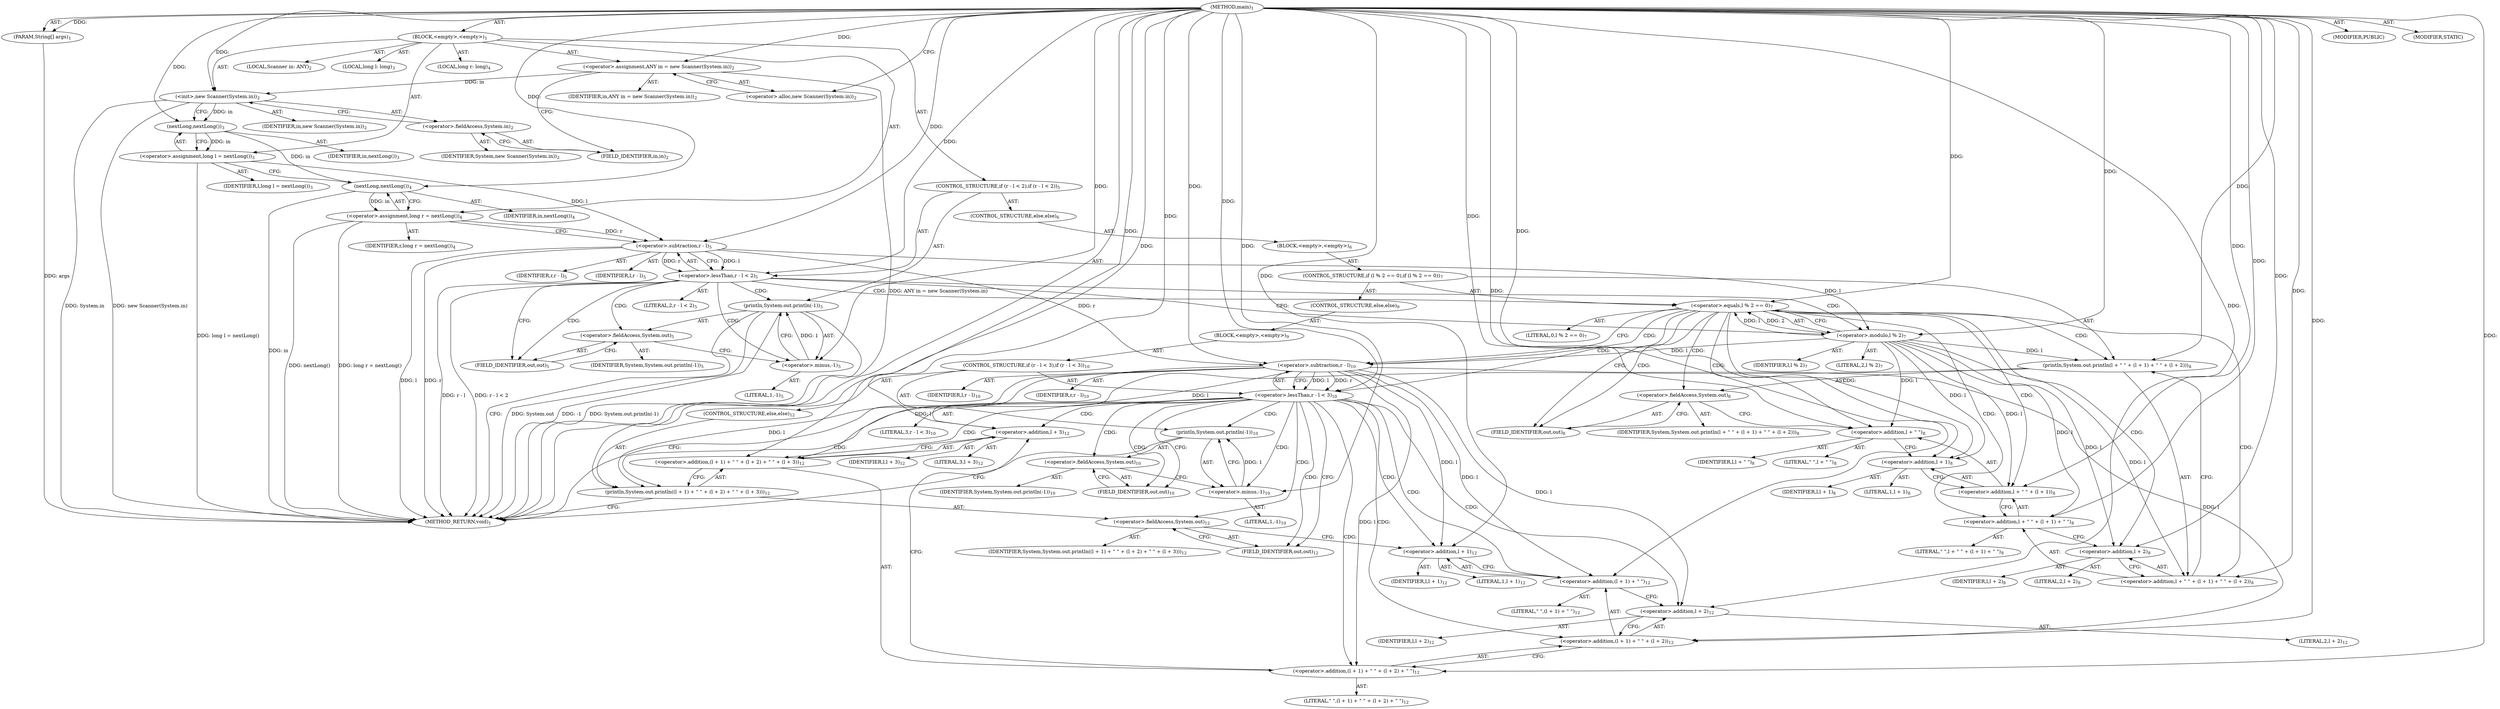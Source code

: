 digraph "main" {  
"19" [label = <(METHOD,main)<SUB>1</SUB>> ]
"20" [label = <(PARAM,String[] args)<SUB>1</SUB>> ]
"21" [label = <(BLOCK,&lt;empty&gt;,&lt;empty&gt;)<SUB>1</SUB>> ]
"4" [label = <(LOCAL,Scanner in: ANY)<SUB>2</SUB>> ]
"22" [label = <(&lt;operator&gt;.assignment,ANY in = new Scanner(System.in))<SUB>2</SUB>> ]
"23" [label = <(IDENTIFIER,in,ANY in = new Scanner(System.in))<SUB>2</SUB>> ]
"24" [label = <(&lt;operator&gt;.alloc,new Scanner(System.in))<SUB>2</SUB>> ]
"25" [label = <(&lt;init&gt;,new Scanner(System.in))<SUB>2</SUB>> ]
"3" [label = <(IDENTIFIER,in,new Scanner(System.in))<SUB>2</SUB>> ]
"26" [label = <(&lt;operator&gt;.fieldAccess,System.in)<SUB>2</SUB>> ]
"27" [label = <(IDENTIFIER,System,new Scanner(System.in))<SUB>2</SUB>> ]
"28" [label = <(FIELD_IDENTIFIER,in,in)<SUB>2</SUB>> ]
"29" [label = <(LOCAL,long l: long)<SUB>3</SUB>> ]
"30" [label = <(&lt;operator&gt;.assignment,long l = nextLong())<SUB>3</SUB>> ]
"31" [label = <(IDENTIFIER,l,long l = nextLong())<SUB>3</SUB>> ]
"32" [label = <(nextLong,nextLong())<SUB>3</SUB>> ]
"33" [label = <(IDENTIFIER,in,nextLong())<SUB>3</SUB>> ]
"34" [label = <(LOCAL,long r: long)<SUB>4</SUB>> ]
"35" [label = <(&lt;operator&gt;.assignment,long r = nextLong())<SUB>4</SUB>> ]
"36" [label = <(IDENTIFIER,r,long r = nextLong())<SUB>4</SUB>> ]
"37" [label = <(nextLong,nextLong())<SUB>4</SUB>> ]
"38" [label = <(IDENTIFIER,in,nextLong())<SUB>4</SUB>> ]
"39" [label = <(CONTROL_STRUCTURE,if (r - l &lt; 2),if (r - l &lt; 2))<SUB>5</SUB>> ]
"40" [label = <(&lt;operator&gt;.lessThan,r - l &lt; 2)<SUB>5</SUB>> ]
"41" [label = <(&lt;operator&gt;.subtraction,r - l)<SUB>5</SUB>> ]
"42" [label = <(IDENTIFIER,r,r - l)<SUB>5</SUB>> ]
"43" [label = <(IDENTIFIER,l,r - l)<SUB>5</SUB>> ]
"44" [label = <(LITERAL,2,r - l &lt; 2)<SUB>5</SUB>> ]
"45" [label = <(println,System.out.println(-1))<SUB>5</SUB>> ]
"46" [label = <(&lt;operator&gt;.fieldAccess,System.out)<SUB>5</SUB>> ]
"47" [label = <(IDENTIFIER,System,System.out.println(-1))<SUB>5</SUB>> ]
"48" [label = <(FIELD_IDENTIFIER,out,out)<SUB>5</SUB>> ]
"49" [label = <(&lt;operator&gt;.minus,-1)<SUB>5</SUB>> ]
"50" [label = <(LITERAL,1,-1)<SUB>5</SUB>> ]
"51" [label = <(CONTROL_STRUCTURE,else,else)<SUB>6</SUB>> ]
"52" [label = <(BLOCK,&lt;empty&gt;,&lt;empty&gt;)<SUB>6</SUB>> ]
"53" [label = <(CONTROL_STRUCTURE,if (l % 2 == 0),if (l % 2 == 0))<SUB>7</SUB>> ]
"54" [label = <(&lt;operator&gt;.equals,l % 2 == 0)<SUB>7</SUB>> ]
"55" [label = <(&lt;operator&gt;.modulo,l % 2)<SUB>7</SUB>> ]
"56" [label = <(IDENTIFIER,l,l % 2)<SUB>7</SUB>> ]
"57" [label = <(LITERAL,2,l % 2)<SUB>7</SUB>> ]
"58" [label = <(LITERAL,0,l % 2 == 0)<SUB>7</SUB>> ]
"59" [label = <(println,System.out.println(l + &quot; &quot; + (l + 1) + &quot; &quot; + (l + 2)))<SUB>8</SUB>> ]
"60" [label = <(&lt;operator&gt;.fieldAccess,System.out)<SUB>8</SUB>> ]
"61" [label = <(IDENTIFIER,System,System.out.println(l + &quot; &quot; + (l + 1) + &quot; &quot; + (l + 2)))<SUB>8</SUB>> ]
"62" [label = <(FIELD_IDENTIFIER,out,out)<SUB>8</SUB>> ]
"63" [label = <(&lt;operator&gt;.addition,l + &quot; &quot; + (l + 1) + &quot; &quot; + (l + 2))<SUB>8</SUB>> ]
"64" [label = <(&lt;operator&gt;.addition,l + &quot; &quot; + (l + 1) + &quot; &quot;)<SUB>8</SUB>> ]
"65" [label = <(&lt;operator&gt;.addition,l + &quot; &quot; + (l + 1))<SUB>8</SUB>> ]
"66" [label = <(&lt;operator&gt;.addition,l + &quot; &quot;)<SUB>8</SUB>> ]
"67" [label = <(IDENTIFIER,l,l + &quot; &quot;)<SUB>8</SUB>> ]
"68" [label = <(LITERAL,&quot; &quot;,l + &quot; &quot;)<SUB>8</SUB>> ]
"69" [label = <(&lt;operator&gt;.addition,l + 1)<SUB>8</SUB>> ]
"70" [label = <(IDENTIFIER,l,l + 1)<SUB>8</SUB>> ]
"71" [label = <(LITERAL,1,l + 1)<SUB>8</SUB>> ]
"72" [label = <(LITERAL,&quot; &quot;,l + &quot; &quot; + (l + 1) + &quot; &quot;)<SUB>8</SUB>> ]
"73" [label = <(&lt;operator&gt;.addition,l + 2)<SUB>8</SUB>> ]
"74" [label = <(IDENTIFIER,l,l + 2)<SUB>8</SUB>> ]
"75" [label = <(LITERAL,2,l + 2)<SUB>8</SUB>> ]
"76" [label = <(CONTROL_STRUCTURE,else,else)<SUB>9</SUB>> ]
"77" [label = <(BLOCK,&lt;empty&gt;,&lt;empty&gt;)<SUB>9</SUB>> ]
"78" [label = <(CONTROL_STRUCTURE,if (r - l &lt; 3),if (r - l &lt; 3))<SUB>10</SUB>> ]
"79" [label = <(&lt;operator&gt;.lessThan,r - l &lt; 3)<SUB>10</SUB>> ]
"80" [label = <(&lt;operator&gt;.subtraction,r - l)<SUB>10</SUB>> ]
"81" [label = <(IDENTIFIER,r,r - l)<SUB>10</SUB>> ]
"82" [label = <(IDENTIFIER,l,r - l)<SUB>10</SUB>> ]
"83" [label = <(LITERAL,3,r - l &lt; 3)<SUB>10</SUB>> ]
"84" [label = <(println,System.out.println(-1))<SUB>10</SUB>> ]
"85" [label = <(&lt;operator&gt;.fieldAccess,System.out)<SUB>10</SUB>> ]
"86" [label = <(IDENTIFIER,System,System.out.println(-1))<SUB>10</SUB>> ]
"87" [label = <(FIELD_IDENTIFIER,out,out)<SUB>10</SUB>> ]
"88" [label = <(&lt;operator&gt;.minus,-1)<SUB>10</SUB>> ]
"89" [label = <(LITERAL,1,-1)<SUB>10</SUB>> ]
"90" [label = <(CONTROL_STRUCTURE,else,else)<SUB>12</SUB>> ]
"91" [label = <(println,System.out.println((l + 1) + &quot; &quot; + (l + 2) + &quot; &quot; + (l + 3)))<SUB>12</SUB>> ]
"92" [label = <(&lt;operator&gt;.fieldAccess,System.out)<SUB>12</SUB>> ]
"93" [label = <(IDENTIFIER,System,System.out.println((l + 1) + &quot; &quot; + (l + 2) + &quot; &quot; + (l + 3)))<SUB>12</SUB>> ]
"94" [label = <(FIELD_IDENTIFIER,out,out)<SUB>12</SUB>> ]
"95" [label = <(&lt;operator&gt;.addition,(l + 1) + &quot; &quot; + (l + 2) + &quot; &quot; + (l + 3))<SUB>12</SUB>> ]
"96" [label = <(&lt;operator&gt;.addition,(l + 1) + &quot; &quot; + (l + 2) + &quot; &quot;)<SUB>12</SUB>> ]
"97" [label = <(&lt;operator&gt;.addition,(l + 1) + &quot; &quot; + (l + 2))<SUB>12</SUB>> ]
"98" [label = <(&lt;operator&gt;.addition,(l + 1) + &quot; &quot;)<SUB>12</SUB>> ]
"99" [label = <(&lt;operator&gt;.addition,l + 1)<SUB>12</SUB>> ]
"100" [label = <(IDENTIFIER,l,l + 1)<SUB>12</SUB>> ]
"101" [label = <(LITERAL,1,l + 1)<SUB>12</SUB>> ]
"102" [label = <(LITERAL,&quot; &quot;,(l + 1) + &quot; &quot;)<SUB>12</SUB>> ]
"103" [label = <(&lt;operator&gt;.addition,l + 2)<SUB>12</SUB>> ]
"104" [label = <(IDENTIFIER,l,l + 2)<SUB>12</SUB>> ]
"105" [label = <(LITERAL,2,l + 2)<SUB>12</SUB>> ]
"106" [label = <(LITERAL,&quot; &quot;,(l + 1) + &quot; &quot; + (l + 2) + &quot; &quot;)<SUB>12</SUB>> ]
"107" [label = <(&lt;operator&gt;.addition,l + 3)<SUB>12</SUB>> ]
"108" [label = <(IDENTIFIER,l,l + 3)<SUB>12</SUB>> ]
"109" [label = <(LITERAL,3,l + 3)<SUB>12</SUB>> ]
"110" [label = <(MODIFIER,PUBLIC)> ]
"111" [label = <(MODIFIER,STATIC)> ]
"112" [label = <(METHOD_RETURN,void)<SUB>1</SUB>> ]
  "19" -> "20"  [ label = "AST: "] 
  "19" -> "21"  [ label = "AST: "] 
  "19" -> "110"  [ label = "AST: "] 
  "19" -> "111"  [ label = "AST: "] 
  "19" -> "112"  [ label = "AST: "] 
  "21" -> "4"  [ label = "AST: "] 
  "21" -> "22"  [ label = "AST: "] 
  "21" -> "25"  [ label = "AST: "] 
  "21" -> "29"  [ label = "AST: "] 
  "21" -> "30"  [ label = "AST: "] 
  "21" -> "34"  [ label = "AST: "] 
  "21" -> "35"  [ label = "AST: "] 
  "21" -> "39"  [ label = "AST: "] 
  "22" -> "23"  [ label = "AST: "] 
  "22" -> "24"  [ label = "AST: "] 
  "25" -> "3"  [ label = "AST: "] 
  "25" -> "26"  [ label = "AST: "] 
  "26" -> "27"  [ label = "AST: "] 
  "26" -> "28"  [ label = "AST: "] 
  "30" -> "31"  [ label = "AST: "] 
  "30" -> "32"  [ label = "AST: "] 
  "32" -> "33"  [ label = "AST: "] 
  "35" -> "36"  [ label = "AST: "] 
  "35" -> "37"  [ label = "AST: "] 
  "37" -> "38"  [ label = "AST: "] 
  "39" -> "40"  [ label = "AST: "] 
  "39" -> "45"  [ label = "AST: "] 
  "39" -> "51"  [ label = "AST: "] 
  "40" -> "41"  [ label = "AST: "] 
  "40" -> "44"  [ label = "AST: "] 
  "41" -> "42"  [ label = "AST: "] 
  "41" -> "43"  [ label = "AST: "] 
  "45" -> "46"  [ label = "AST: "] 
  "45" -> "49"  [ label = "AST: "] 
  "46" -> "47"  [ label = "AST: "] 
  "46" -> "48"  [ label = "AST: "] 
  "49" -> "50"  [ label = "AST: "] 
  "51" -> "52"  [ label = "AST: "] 
  "52" -> "53"  [ label = "AST: "] 
  "53" -> "54"  [ label = "AST: "] 
  "53" -> "59"  [ label = "AST: "] 
  "53" -> "76"  [ label = "AST: "] 
  "54" -> "55"  [ label = "AST: "] 
  "54" -> "58"  [ label = "AST: "] 
  "55" -> "56"  [ label = "AST: "] 
  "55" -> "57"  [ label = "AST: "] 
  "59" -> "60"  [ label = "AST: "] 
  "59" -> "63"  [ label = "AST: "] 
  "60" -> "61"  [ label = "AST: "] 
  "60" -> "62"  [ label = "AST: "] 
  "63" -> "64"  [ label = "AST: "] 
  "63" -> "73"  [ label = "AST: "] 
  "64" -> "65"  [ label = "AST: "] 
  "64" -> "72"  [ label = "AST: "] 
  "65" -> "66"  [ label = "AST: "] 
  "65" -> "69"  [ label = "AST: "] 
  "66" -> "67"  [ label = "AST: "] 
  "66" -> "68"  [ label = "AST: "] 
  "69" -> "70"  [ label = "AST: "] 
  "69" -> "71"  [ label = "AST: "] 
  "73" -> "74"  [ label = "AST: "] 
  "73" -> "75"  [ label = "AST: "] 
  "76" -> "77"  [ label = "AST: "] 
  "77" -> "78"  [ label = "AST: "] 
  "78" -> "79"  [ label = "AST: "] 
  "78" -> "84"  [ label = "AST: "] 
  "78" -> "90"  [ label = "AST: "] 
  "79" -> "80"  [ label = "AST: "] 
  "79" -> "83"  [ label = "AST: "] 
  "80" -> "81"  [ label = "AST: "] 
  "80" -> "82"  [ label = "AST: "] 
  "84" -> "85"  [ label = "AST: "] 
  "84" -> "88"  [ label = "AST: "] 
  "85" -> "86"  [ label = "AST: "] 
  "85" -> "87"  [ label = "AST: "] 
  "88" -> "89"  [ label = "AST: "] 
  "90" -> "91"  [ label = "AST: "] 
  "91" -> "92"  [ label = "AST: "] 
  "91" -> "95"  [ label = "AST: "] 
  "92" -> "93"  [ label = "AST: "] 
  "92" -> "94"  [ label = "AST: "] 
  "95" -> "96"  [ label = "AST: "] 
  "95" -> "107"  [ label = "AST: "] 
  "96" -> "97"  [ label = "AST: "] 
  "96" -> "106"  [ label = "AST: "] 
  "97" -> "98"  [ label = "AST: "] 
  "97" -> "103"  [ label = "AST: "] 
  "98" -> "99"  [ label = "AST: "] 
  "98" -> "102"  [ label = "AST: "] 
  "99" -> "100"  [ label = "AST: "] 
  "99" -> "101"  [ label = "AST: "] 
  "103" -> "104"  [ label = "AST: "] 
  "103" -> "105"  [ label = "AST: "] 
  "107" -> "108"  [ label = "AST: "] 
  "107" -> "109"  [ label = "AST: "] 
  "22" -> "28"  [ label = "CFG: "] 
  "25" -> "32"  [ label = "CFG: "] 
  "30" -> "37"  [ label = "CFG: "] 
  "35" -> "41"  [ label = "CFG: "] 
  "24" -> "22"  [ label = "CFG: "] 
  "26" -> "25"  [ label = "CFG: "] 
  "32" -> "30"  [ label = "CFG: "] 
  "37" -> "35"  [ label = "CFG: "] 
  "40" -> "48"  [ label = "CFG: "] 
  "40" -> "55"  [ label = "CFG: "] 
  "45" -> "112"  [ label = "CFG: "] 
  "28" -> "26"  [ label = "CFG: "] 
  "41" -> "40"  [ label = "CFG: "] 
  "46" -> "49"  [ label = "CFG: "] 
  "49" -> "45"  [ label = "CFG: "] 
  "48" -> "46"  [ label = "CFG: "] 
  "54" -> "62"  [ label = "CFG: "] 
  "54" -> "80"  [ label = "CFG: "] 
  "59" -> "112"  [ label = "CFG: "] 
  "55" -> "54"  [ label = "CFG: "] 
  "60" -> "66"  [ label = "CFG: "] 
  "63" -> "59"  [ label = "CFG: "] 
  "62" -> "60"  [ label = "CFG: "] 
  "64" -> "73"  [ label = "CFG: "] 
  "73" -> "63"  [ label = "CFG: "] 
  "65" -> "64"  [ label = "CFG: "] 
  "79" -> "87"  [ label = "CFG: "] 
  "79" -> "94"  [ label = "CFG: "] 
  "84" -> "112"  [ label = "CFG: "] 
  "66" -> "69"  [ label = "CFG: "] 
  "69" -> "65"  [ label = "CFG: "] 
  "80" -> "79"  [ label = "CFG: "] 
  "85" -> "88"  [ label = "CFG: "] 
  "88" -> "84"  [ label = "CFG: "] 
  "91" -> "112"  [ label = "CFG: "] 
  "87" -> "85"  [ label = "CFG: "] 
  "92" -> "99"  [ label = "CFG: "] 
  "95" -> "91"  [ label = "CFG: "] 
  "94" -> "92"  [ label = "CFG: "] 
  "96" -> "107"  [ label = "CFG: "] 
  "107" -> "95"  [ label = "CFG: "] 
  "97" -> "96"  [ label = "CFG: "] 
  "98" -> "103"  [ label = "CFG: "] 
  "103" -> "97"  [ label = "CFG: "] 
  "99" -> "98"  [ label = "CFG: "] 
  "19" -> "24"  [ label = "CFG: "] 
  "20" -> "112"  [ label = "DDG: args"] 
  "22" -> "112"  [ label = "DDG: ANY in = new Scanner(System.in)"] 
  "25" -> "112"  [ label = "DDG: System.in"] 
  "25" -> "112"  [ label = "DDG: new Scanner(System.in)"] 
  "30" -> "112"  [ label = "DDG: long l = nextLong()"] 
  "37" -> "112"  [ label = "DDG: in"] 
  "35" -> "112"  [ label = "DDG: nextLong()"] 
  "35" -> "112"  [ label = "DDG: long r = nextLong()"] 
  "41" -> "112"  [ label = "DDG: r"] 
  "41" -> "112"  [ label = "DDG: l"] 
  "40" -> "112"  [ label = "DDG: r - l"] 
  "40" -> "112"  [ label = "DDG: r - l &lt; 2"] 
  "45" -> "112"  [ label = "DDG: System.out"] 
  "45" -> "112"  [ label = "DDG: -1"] 
  "45" -> "112"  [ label = "DDG: System.out.println(-1)"] 
  "19" -> "20"  [ label = "DDG: "] 
  "19" -> "22"  [ label = "DDG: "] 
  "32" -> "30"  [ label = "DDG: in"] 
  "37" -> "35"  [ label = "DDG: in"] 
  "22" -> "25"  [ label = "DDG: in"] 
  "19" -> "25"  [ label = "DDG: "] 
  "25" -> "32"  [ label = "DDG: in"] 
  "19" -> "32"  [ label = "DDG: "] 
  "32" -> "37"  [ label = "DDG: in"] 
  "19" -> "37"  [ label = "DDG: "] 
  "41" -> "40"  [ label = "DDG: r"] 
  "41" -> "40"  [ label = "DDG: l"] 
  "19" -> "40"  [ label = "DDG: "] 
  "49" -> "45"  [ label = "DDG: 1"] 
  "35" -> "41"  [ label = "DDG: r"] 
  "19" -> "41"  [ label = "DDG: "] 
  "30" -> "41"  [ label = "DDG: l"] 
  "19" -> "49"  [ label = "DDG: "] 
  "55" -> "54"  [ label = "DDG: l"] 
  "55" -> "54"  [ label = "DDG: 2"] 
  "19" -> "54"  [ label = "DDG: "] 
  "55" -> "59"  [ label = "DDG: l"] 
  "19" -> "59"  [ label = "DDG: "] 
  "41" -> "55"  [ label = "DDG: l"] 
  "19" -> "55"  [ label = "DDG: "] 
  "55" -> "63"  [ label = "DDG: l"] 
  "19" -> "63"  [ label = "DDG: "] 
  "55" -> "64"  [ label = "DDG: l"] 
  "19" -> "64"  [ label = "DDG: "] 
  "19" -> "73"  [ label = "DDG: "] 
  "55" -> "73"  [ label = "DDG: l"] 
  "55" -> "65"  [ label = "DDG: l"] 
  "19" -> "65"  [ label = "DDG: "] 
  "80" -> "79"  [ label = "DDG: r"] 
  "80" -> "79"  [ label = "DDG: l"] 
  "19" -> "79"  [ label = "DDG: "] 
  "88" -> "84"  [ label = "DDG: 1"] 
  "55" -> "66"  [ label = "DDG: l"] 
  "19" -> "66"  [ label = "DDG: "] 
  "19" -> "69"  [ label = "DDG: "] 
  "55" -> "69"  [ label = "DDG: l"] 
  "41" -> "80"  [ label = "DDG: r"] 
  "19" -> "80"  [ label = "DDG: "] 
  "55" -> "80"  [ label = "DDG: l"] 
  "19" -> "88"  [ label = "DDG: "] 
  "80" -> "91"  [ label = "DDG: l"] 
  "19" -> "91"  [ label = "DDG: "] 
  "80" -> "95"  [ label = "DDG: l"] 
  "19" -> "95"  [ label = "DDG: "] 
  "80" -> "96"  [ label = "DDG: l"] 
  "19" -> "96"  [ label = "DDG: "] 
  "19" -> "107"  [ label = "DDG: "] 
  "80" -> "107"  [ label = "DDG: l"] 
  "80" -> "97"  [ label = "DDG: l"] 
  "19" -> "97"  [ label = "DDG: "] 
  "80" -> "98"  [ label = "DDG: l"] 
  "19" -> "98"  [ label = "DDG: "] 
  "19" -> "103"  [ label = "DDG: "] 
  "80" -> "103"  [ label = "DDG: l"] 
  "80" -> "99"  [ label = "DDG: l"] 
  "19" -> "99"  [ label = "DDG: "] 
  "40" -> "48"  [ label = "CDG: "] 
  "40" -> "49"  [ label = "CDG: "] 
  "40" -> "46"  [ label = "CDG: "] 
  "40" -> "45"  [ label = "CDG: "] 
  "40" -> "54"  [ label = "CDG: "] 
  "40" -> "55"  [ label = "CDG: "] 
  "54" -> "60"  [ label = "CDG: "] 
  "54" -> "73"  [ label = "CDG: "] 
  "54" -> "64"  [ label = "CDG: "] 
  "54" -> "66"  [ label = "CDG: "] 
  "54" -> "69"  [ label = "CDG: "] 
  "54" -> "65"  [ label = "CDG: "] 
  "54" -> "59"  [ label = "CDG: "] 
  "54" -> "79"  [ label = "CDG: "] 
  "54" -> "80"  [ label = "CDG: "] 
  "54" -> "63"  [ label = "CDG: "] 
  "54" -> "62"  [ label = "CDG: "] 
  "79" -> "107"  [ label = "CDG: "] 
  "79" -> "94"  [ label = "CDG: "] 
  "79" -> "96"  [ label = "CDG: "] 
  "79" -> "98"  [ label = "CDG: "] 
  "79" -> "99"  [ label = "CDG: "] 
  "79" -> "84"  [ label = "CDG: "] 
  "79" -> "85"  [ label = "CDG: "] 
  "79" -> "103"  [ label = "CDG: "] 
  "79" -> "95"  [ label = "CDG: "] 
  "79" -> "92"  [ label = "CDG: "] 
  "79" -> "87"  [ label = "CDG: "] 
  "79" -> "97"  [ label = "CDG: "] 
  "79" -> "91"  [ label = "CDG: "] 
  "79" -> "88"  [ label = "CDG: "] 
}
